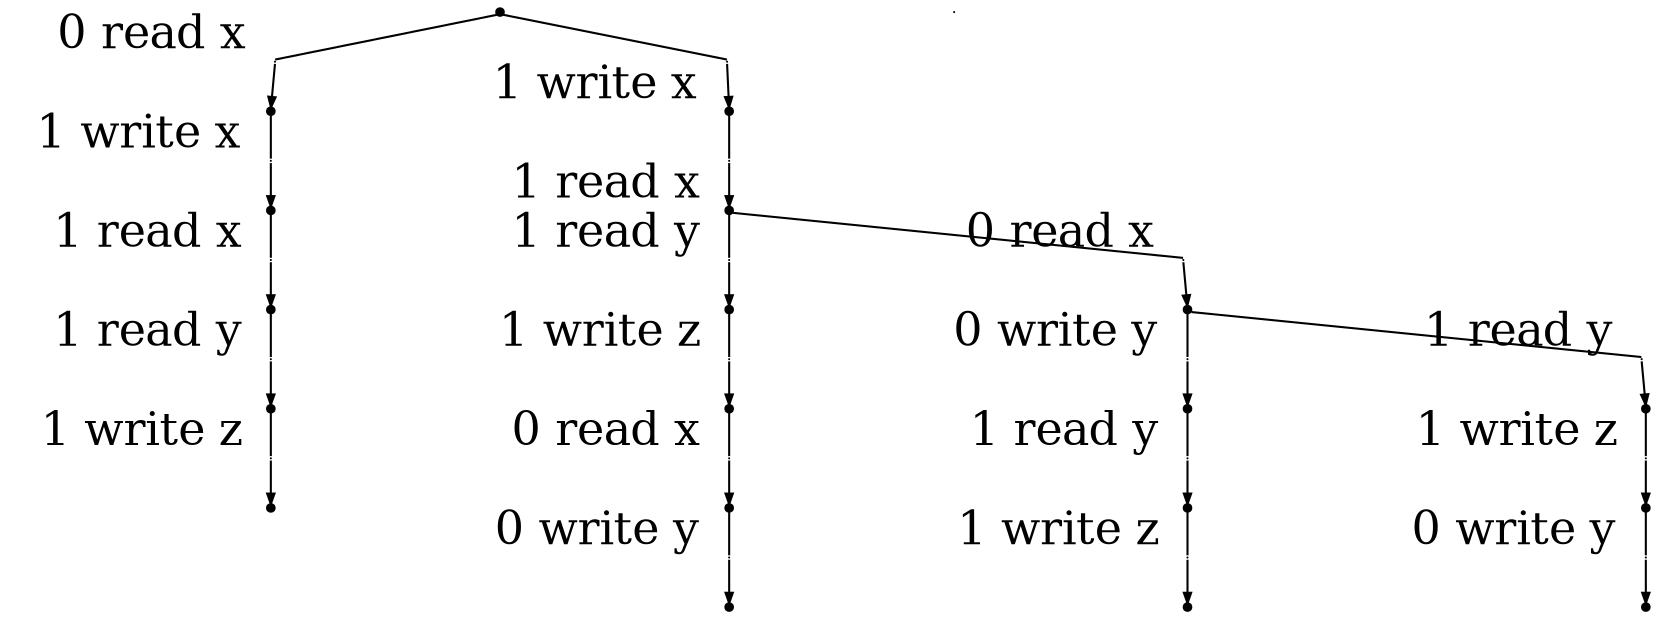 digraph "" {
	graph [directed=True,
		dpi=300,
		forcelabels=True,
		nodesep=3,
		ordering=out,
		rankdir=TB,
		ranksep=0.3,
		"strict"=False
	];
	node [color=black,
		fillcolor=black,
		fixedsize=true,
		fontsize=22,
		height=.05,
		label="\N",
		shape=point,
		style=filled,
		width=.05
	];
	edge [arrowsize=0.5,
		color=black,
		fontname="Ubuntu Code",
		fontsize=22,
		penwidth=1,
		weight=100
	];
	s	 [label=""];
	"_instr_s.0"	 [width=0,
		xlabel="  0 read x  "];
	s -> "_instr_s.0"	 [dir=none];
	"_instr_s.1"	 [width=0,
		xlabel="  1 write x  "];
	s -> "_instr_s.1"	 [dir=none];
	_instr_s	 [width=0];
	"s.0"	 [label=""];
	"_instr_s.0.1"	 [width=0,
		xlabel="  1 write x  "];
	"s.0" -> "_instr_s.0.1"	 [dir=none];
	"_instr_s.0" -> "s.0";
	"s.0.1"	 [label=""];
	"_instr_s.0.1.1"	 [width=0,
		xlabel="  1 read x  "];
	"s.0.1" -> "_instr_s.0.1.1"	 [dir=none];
	"_instr_s.0.1" -> "s.0.1";
	"s.0.1.1"	 [label=""];
	"_instr_s.0.1.1.1"	 [width=0,
		xlabel="  1 read y  "];
	"s.0.1.1" -> "_instr_s.0.1.1.1"	 [dir=none];
	"_instr_s.0.1.1" -> "s.0.1.1";
	"s.0.1.1.1"	 [label=""];
	"_instr_s.0.1.1.1.1"	 [width=0,
		xlabel="  1 write z  "];
	"s.0.1.1.1" -> "_instr_s.0.1.1.1.1"	 [dir=none];
	"_instr_s.0.1.1.1" -> "s.0.1.1.1";
	"s.0.1.1.1.1"	 [label=""];
	"_instr_s.0.1.1.1.1" -> "s.0.1.1.1.1";
	"s.1"	 [label=""];
	"_instr_s.1.1"	 [width=0,
		xlabel="  1 read x  "];
	"s.1" -> "_instr_s.1.1"	 [dir=none];
	"_instr_s.1" -> "s.1";
	"s.1.1"	 [label=""];
	"_instr_s.1.1.1"	 [width=0,
		xlabel="  1 read y  "];
	"s.1.1" -> "_instr_s.1.1.1"	 [dir=none];
	"_instr_s.1.1.0"	 [width=0,
		xlabel="  0 read x  "];
	"s.1.1" -> "_instr_s.1.1.0"	 [dir=none];
	"_instr_s.1.1" -> "s.1.1";
	"s.1.1.1"	 [label=""];
	"_instr_s.1.1.1.1"	 [width=0,
		xlabel="  1 write z  "];
	"s.1.1.1" -> "_instr_s.1.1.1.1"	 [dir=none];
	"_instr_s.1.1.1" -> "s.1.1.1";
	"s.1.1.1.1"	 [label=""];
	"_instr_s.1.1.1.1.0"	 [width=0,
		xlabel="  0 read x  "];
	"s.1.1.1.1" -> "_instr_s.1.1.1.1.0"	 [dir=none];
	"_instr_s.1.1.1.1" -> "s.1.1.1.1";
	"s.1.1.1.1.0"	 [label=""];
	"_instr_s.1.1.1.1.0.0"	 [width=0,
		xlabel="  0 write y  "];
	"s.1.1.1.1.0" -> "_instr_s.1.1.1.1.0.0"	 [dir=none];
	"_instr_s.1.1.1.1.0" -> "s.1.1.1.1.0";
	"s.1.1.1.1.0.0"	 [label=""];
	"_instr_s.1.1.1.1.0.0" -> "s.1.1.1.1.0.0";
	"s.1.1.0"	 [label=""];
	"_instr_s.1.1.0.0"	 [width=0,
		xlabel="  0 write y  "];
	"s.1.1.0" -> "_instr_s.1.1.0.0"	 [dir=none];
	"_instr_s.1.1.0.1"	 [width=0,
		xlabel="  1 read y  "];
	"s.1.1.0" -> "_instr_s.1.1.0.1"	 [dir=none];
	"_instr_s.1.1.0" -> "s.1.1.0";
	"s.1.1.0.0"	 [label=""];
	"_instr_s.1.1.0.0.1"	 [width=0,
		xlabel="  1 read y  "];
	"s.1.1.0.0" -> "_instr_s.1.1.0.0.1"	 [dir=none];
	"_instr_s.1.1.0.0" -> "s.1.1.0.0";
	"s.1.1.0.0.1"	 [label=""];
	"_instr_s.1.1.0.0.1.1"	 [width=0,
		xlabel="  1 write z  "];
	"s.1.1.0.0.1" -> "_instr_s.1.1.0.0.1.1"	 [dir=none];
	"_instr_s.1.1.0.0.1" -> "s.1.1.0.0.1";
	"s.1.1.0.0.1.1"	 [label=""];
	"_instr_s.1.1.0.0.1.1" -> "s.1.1.0.0.1.1";
	"s.1.1.0.1"	 [label=""];
	"_instr_s.1.1.0.1.1"	 [width=0,
		xlabel="  1 write z  "];
	"s.1.1.0.1" -> "_instr_s.1.1.0.1.1"	 [dir=none];
	"_instr_s.1.1.0.1" -> "s.1.1.0.1";
	"s.1.1.0.1.1"	 [label=""];
	"_instr_s.1.1.0.1.1.0"	 [width=0,
		xlabel="  0 write y  "];
	"s.1.1.0.1.1" -> "_instr_s.1.1.0.1.1.0"	 [dir=none];
	"_instr_s.1.1.0.1.1" -> "s.1.1.0.1.1";
	"s.1.1.0.1.1.0"	 [label=""];
	"_instr_s.1.1.0.1.1.0" -> "s.1.1.0.1.1.0";
}
